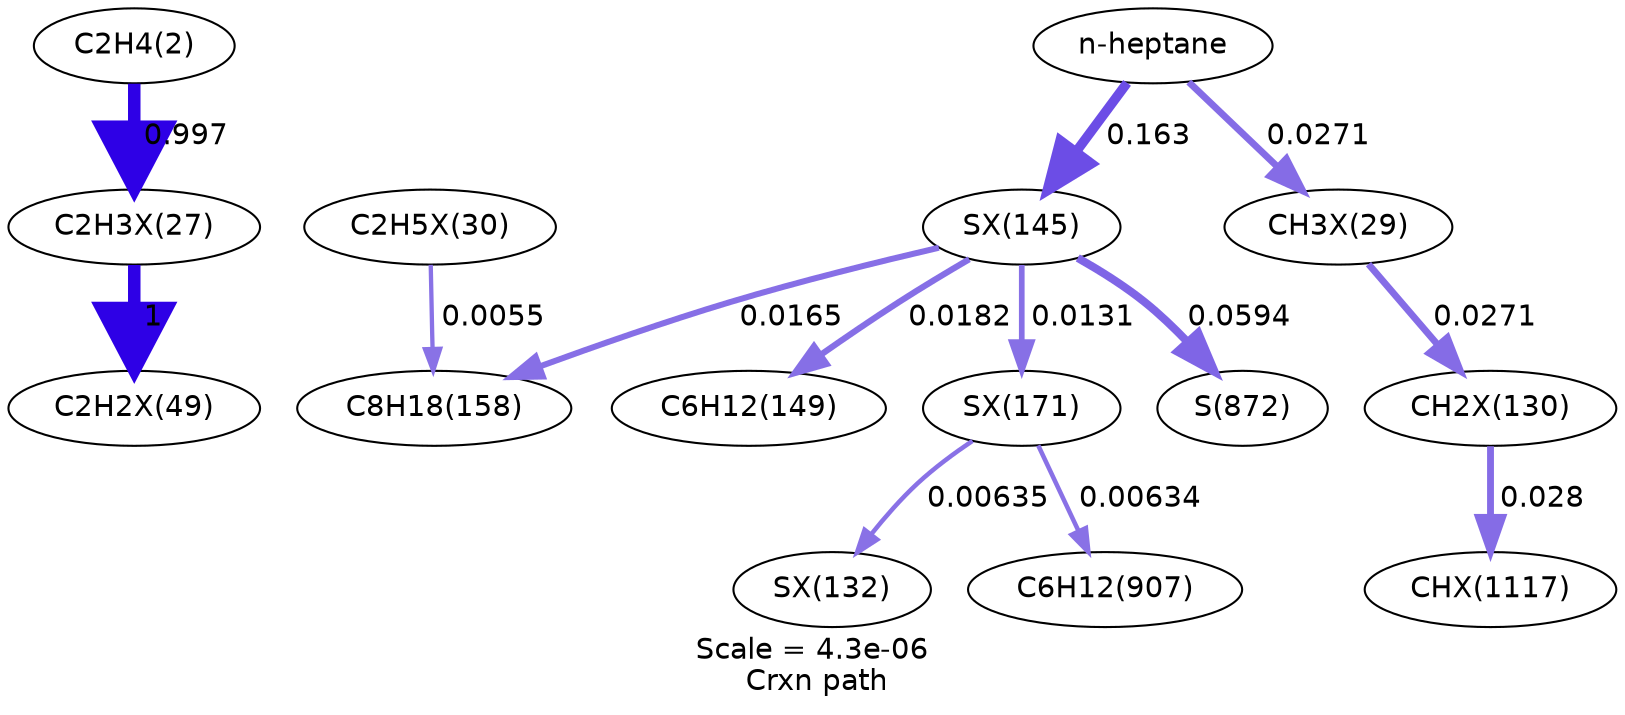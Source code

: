 digraph reaction_paths {
center=1;
s5 -> s31[fontname="Helvetica", style="setlinewidth(6)", arrowsize=3, color="0.7, 1.5, 0.9"
, label=" 0.997"];
s31 -> s40[fontname="Helvetica", style="setlinewidth(6)", arrowsize=3, color="0.7, 1.5, 0.9"
, label=" 1"];
s33 -> s16[fontname="Helvetica", style="setlinewidth(2.07)", arrowsize=1.04, color="0.7, 0.505, 0.9"
, label=" 0.0055"];
s47 -> s13[fontname="Helvetica", style="setlinewidth(2.98)", arrowsize=1.49, color="0.7, 0.518, 0.9"
, label=" 0.0182"];
s47 -> s16[fontname="Helvetica", style="setlinewidth(2.9)", arrowsize=1.45, color="0.7, 0.516, 0.9"
, label=" 0.0165"];
s47 -> s48[fontname="Helvetica", style="setlinewidth(2.73)", arrowsize=1.36, color="0.7, 0.513, 0.9"
, label=" 0.0131"];
s0 -> s47[fontname="Helvetica", style="setlinewidth(4.63)", arrowsize=2.31, color="0.7, 0.663, 0.9"
, label=" 0.163"];
s47 -> s27[fontname="Helvetica", style="setlinewidth(3.87)", arrowsize=1.93, color="0.7, 0.559, 0.9"
, label=" 0.0594"];
s48 -> s46[fontname="Helvetica", style="setlinewidth(2.18)", arrowsize=1.09, color="0.7, 0.506, 0.9"
, label=" 0.00635"];
s48 -> s28[fontname="Helvetica", style="setlinewidth(2.18)", arrowsize=1.09, color="0.7, 0.506, 0.9"
, label=" 0.00634"];
s0 -> s32[fontname="Helvetica", style="setlinewidth(3.28)", arrowsize=1.64, color="0.7, 0.527, 0.9"
, label=" 0.0271"];
s32 -> s44[fontname="Helvetica", style="setlinewidth(3.28)", arrowsize=1.64, color="0.7, 0.527, 0.9"
, label=" 0.0271"];
s44 -> s52[fontname="Helvetica", style="setlinewidth(3.3)", arrowsize=1.65, color="0.7, 0.528, 0.9"
, label=" 0.028"];
s0 [ fontname="Helvetica", label="n-heptane"];
s5 [ fontname="Helvetica", label="C2H4(2)"];
s13 [ fontname="Helvetica", label="C6H12(149)"];
s16 [ fontname="Helvetica", label="C8H18(158)"];
s27 [ fontname="Helvetica", label="S(872)"];
s28 [ fontname="Helvetica", label="C6H12(907)"];
s31 [ fontname="Helvetica", label="C2H3X(27)"];
s32 [ fontname="Helvetica", label="CH3X(29)"];
s33 [ fontname="Helvetica", label="C2H5X(30)"];
s40 [ fontname="Helvetica", label="C2H2X(49)"];
s44 [ fontname="Helvetica", label="CH2X(130)"];
s46 [ fontname="Helvetica", label="SX(132)"];
s47 [ fontname="Helvetica", label="SX(145)"];
s48 [ fontname="Helvetica", label="SX(171)"];
s52 [ fontname="Helvetica", label="CHX(1117)"];
 label = "Scale = 4.3e-06\l Crxn path";
 fontname = "Helvetica";
}
